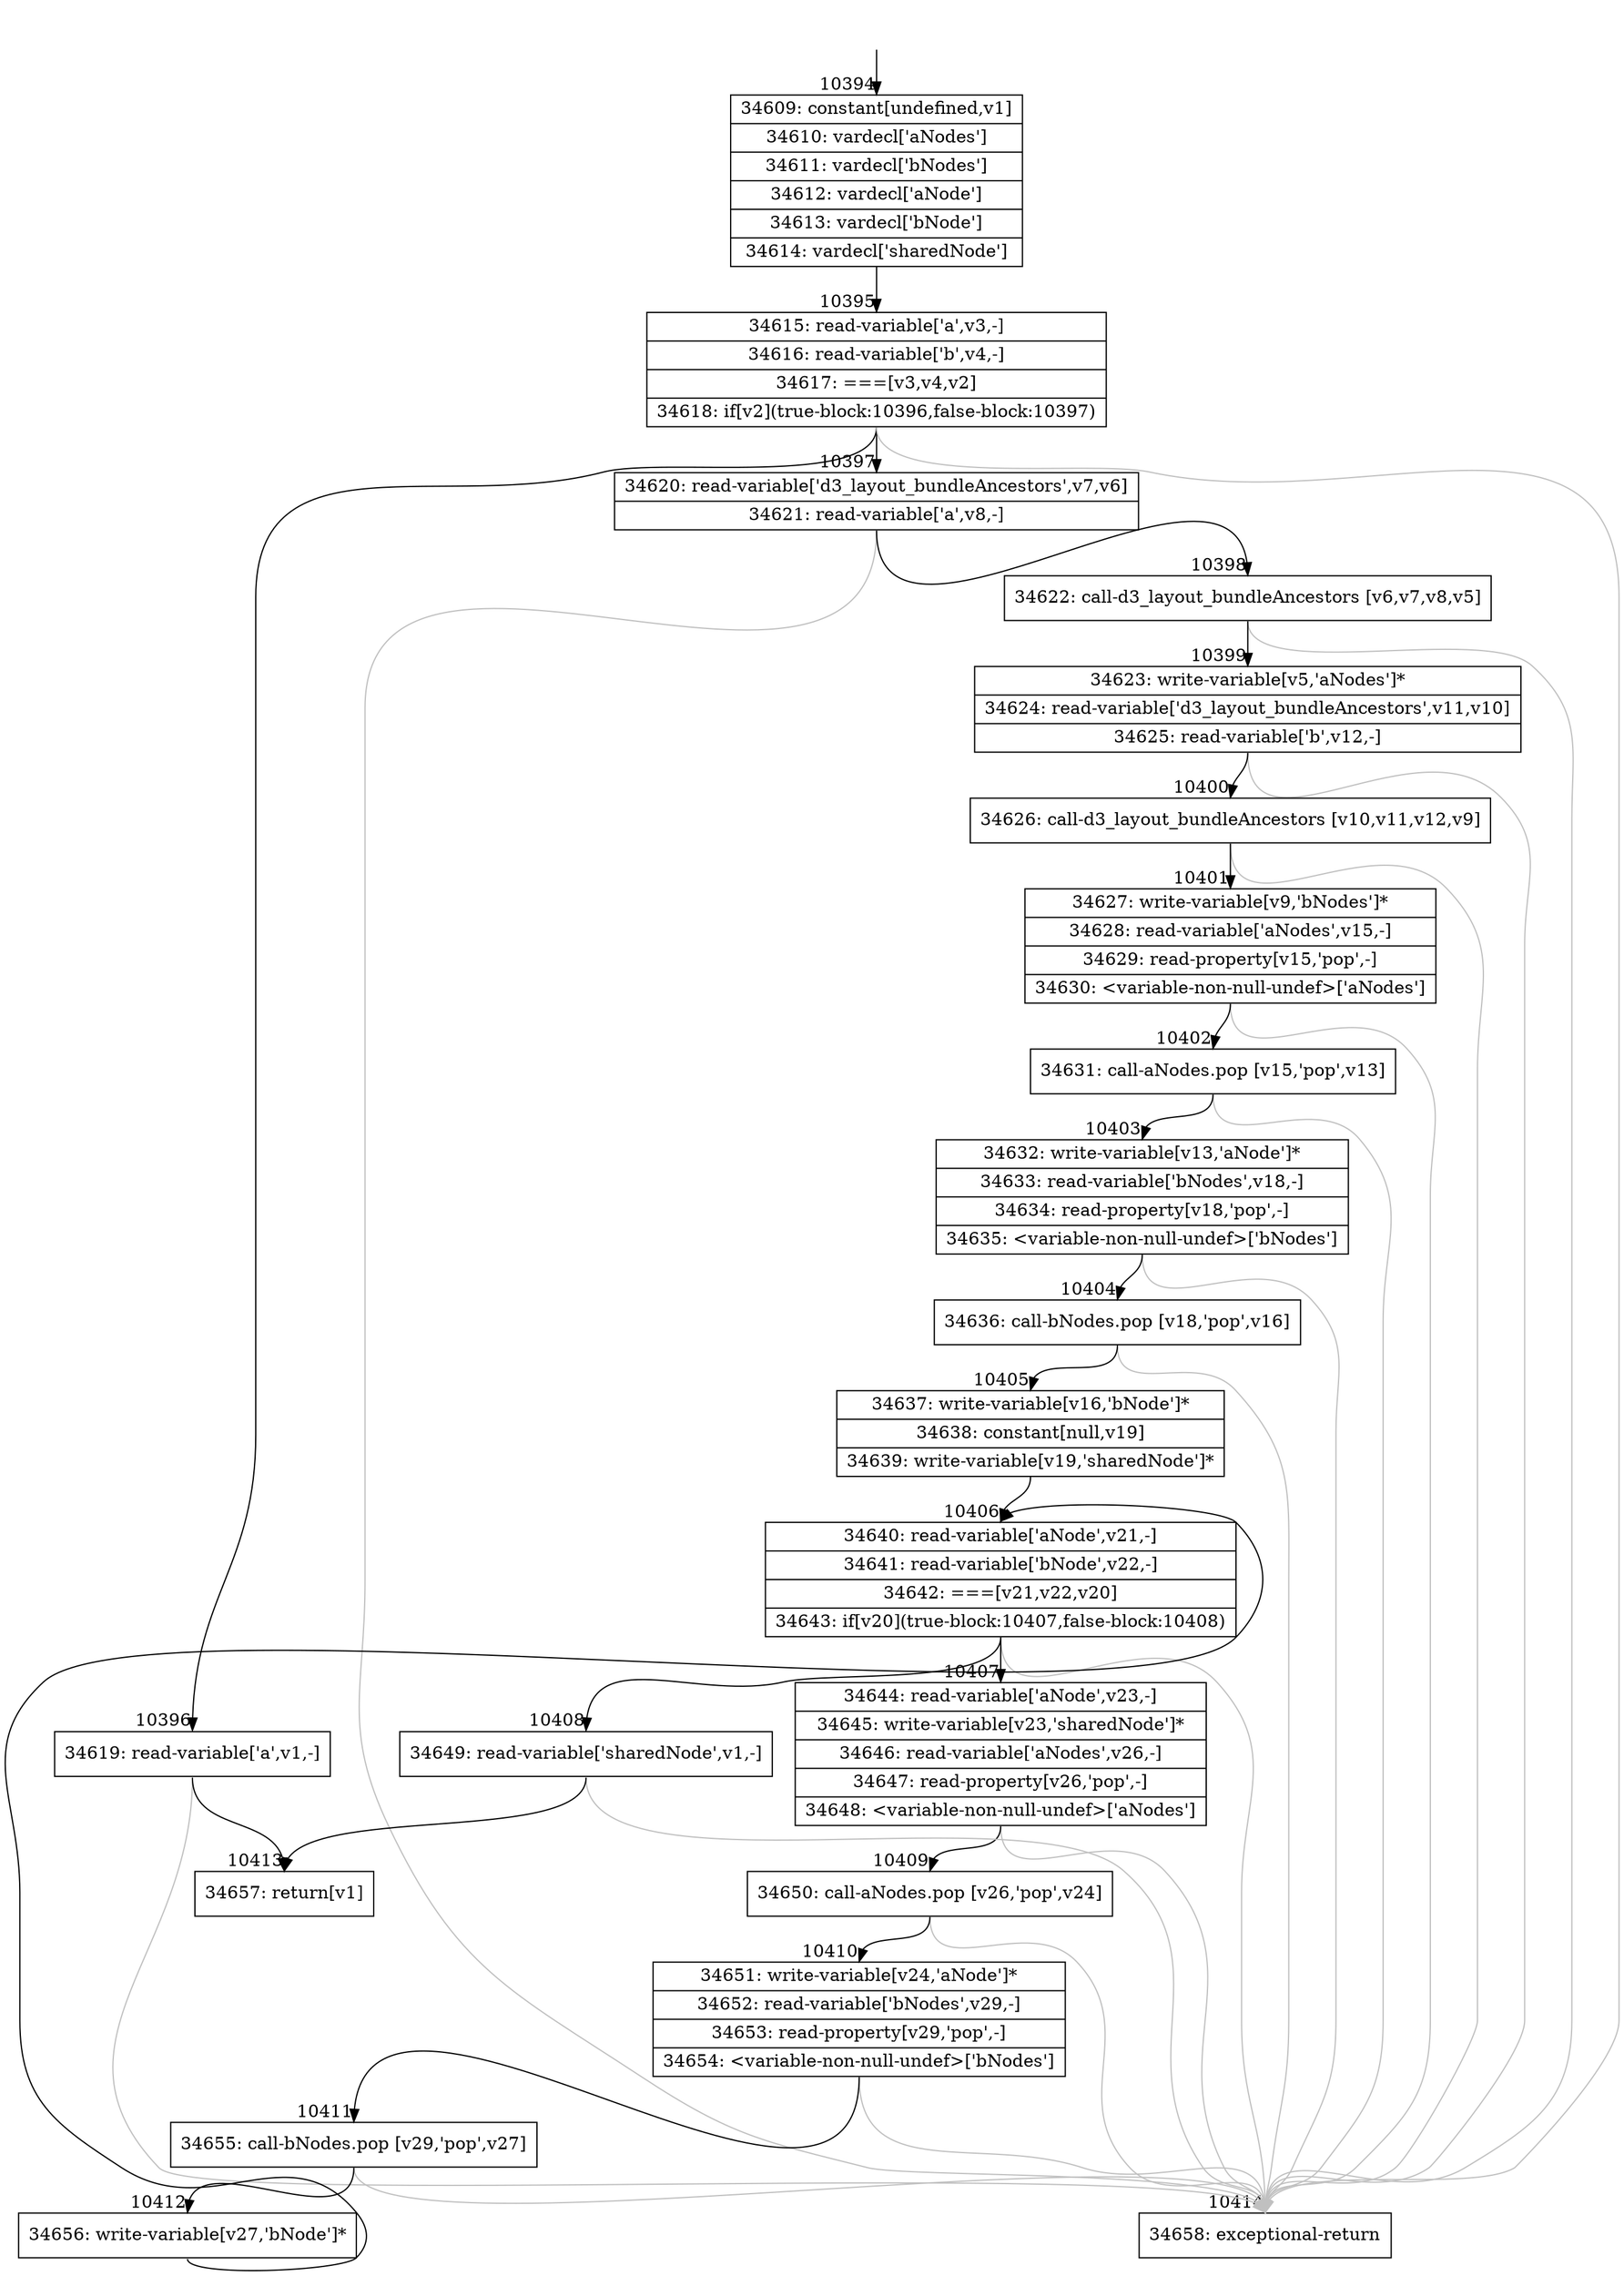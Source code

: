 digraph {
rankdir="TD"
BB_entry954[shape=none,label=""];
BB_entry954 -> BB10394 [tailport=s, headport=n, headlabel="    10394"]
BB10394 [shape=record label="{34609: constant[undefined,v1]|34610: vardecl['aNodes']|34611: vardecl['bNodes']|34612: vardecl['aNode']|34613: vardecl['bNode']|34614: vardecl['sharedNode']}" ] 
BB10394 -> BB10395 [tailport=s, headport=n, headlabel="      10395"]
BB10395 [shape=record label="{34615: read-variable['a',v3,-]|34616: read-variable['b',v4,-]|34617: ===[v3,v4,v2]|34618: if[v2](true-block:10396,false-block:10397)}" ] 
BB10395 -> BB10396 [tailport=s, headport=n, headlabel="      10396"]
BB10395 -> BB10397 [tailport=s, headport=n, headlabel="      10397"]
BB10395 -> BB10414 [tailport=s, headport=n, color=gray, headlabel="      10414"]
BB10396 [shape=record label="{34619: read-variable['a',v1,-]}" ] 
BB10396 -> BB10413 [tailport=s, headport=n, headlabel="      10413"]
BB10396 -> BB10414 [tailport=s, headport=n, color=gray]
BB10397 [shape=record label="{34620: read-variable['d3_layout_bundleAncestors',v7,v6]|34621: read-variable['a',v8,-]}" ] 
BB10397 -> BB10398 [tailport=s, headport=n, headlabel="      10398"]
BB10397 -> BB10414 [tailport=s, headport=n, color=gray]
BB10398 [shape=record label="{34622: call-d3_layout_bundleAncestors [v6,v7,v8,v5]}" ] 
BB10398 -> BB10399 [tailport=s, headport=n, headlabel="      10399"]
BB10398 -> BB10414 [tailport=s, headport=n, color=gray]
BB10399 [shape=record label="{34623: write-variable[v5,'aNodes']*|34624: read-variable['d3_layout_bundleAncestors',v11,v10]|34625: read-variable['b',v12,-]}" ] 
BB10399 -> BB10400 [tailport=s, headport=n, headlabel="      10400"]
BB10399 -> BB10414 [tailport=s, headport=n, color=gray]
BB10400 [shape=record label="{34626: call-d3_layout_bundleAncestors [v10,v11,v12,v9]}" ] 
BB10400 -> BB10401 [tailport=s, headport=n, headlabel="      10401"]
BB10400 -> BB10414 [tailport=s, headport=n, color=gray]
BB10401 [shape=record label="{34627: write-variable[v9,'bNodes']*|34628: read-variable['aNodes',v15,-]|34629: read-property[v15,'pop',-]|34630: \<variable-non-null-undef\>['aNodes']}" ] 
BB10401 -> BB10402 [tailport=s, headport=n, headlabel="      10402"]
BB10401 -> BB10414 [tailport=s, headport=n, color=gray]
BB10402 [shape=record label="{34631: call-aNodes.pop [v15,'pop',v13]}" ] 
BB10402 -> BB10403 [tailport=s, headport=n, headlabel="      10403"]
BB10402 -> BB10414 [tailport=s, headport=n, color=gray]
BB10403 [shape=record label="{34632: write-variable[v13,'aNode']*|34633: read-variable['bNodes',v18,-]|34634: read-property[v18,'pop',-]|34635: \<variable-non-null-undef\>['bNodes']}" ] 
BB10403 -> BB10404 [tailport=s, headport=n, headlabel="      10404"]
BB10403 -> BB10414 [tailport=s, headport=n, color=gray]
BB10404 [shape=record label="{34636: call-bNodes.pop [v18,'pop',v16]}" ] 
BB10404 -> BB10405 [tailport=s, headport=n, headlabel="      10405"]
BB10404 -> BB10414 [tailport=s, headport=n, color=gray]
BB10405 [shape=record label="{34637: write-variable[v16,'bNode']*|34638: constant[null,v19]|34639: write-variable[v19,'sharedNode']*}" ] 
BB10405 -> BB10406 [tailport=s, headport=n, headlabel="      10406"]
BB10406 [shape=record label="{34640: read-variable['aNode',v21,-]|34641: read-variable['bNode',v22,-]|34642: ===[v21,v22,v20]|34643: if[v20](true-block:10407,false-block:10408)}" ] 
BB10406 -> BB10407 [tailport=s, headport=n, headlabel="      10407"]
BB10406 -> BB10408 [tailport=s, headport=n, headlabel="      10408"]
BB10406 -> BB10414 [tailport=s, headport=n, color=gray]
BB10407 [shape=record label="{34644: read-variable['aNode',v23,-]|34645: write-variable[v23,'sharedNode']*|34646: read-variable['aNodes',v26,-]|34647: read-property[v26,'pop',-]|34648: \<variable-non-null-undef\>['aNodes']}" ] 
BB10407 -> BB10409 [tailport=s, headport=n, headlabel="      10409"]
BB10407 -> BB10414 [tailport=s, headport=n, color=gray]
BB10408 [shape=record label="{34649: read-variable['sharedNode',v1,-]}" ] 
BB10408 -> BB10413 [tailport=s, headport=n]
BB10408 -> BB10414 [tailport=s, headport=n, color=gray]
BB10409 [shape=record label="{34650: call-aNodes.pop [v26,'pop',v24]}" ] 
BB10409 -> BB10410 [tailport=s, headport=n, headlabel="      10410"]
BB10409 -> BB10414 [tailport=s, headport=n, color=gray]
BB10410 [shape=record label="{34651: write-variable[v24,'aNode']*|34652: read-variable['bNodes',v29,-]|34653: read-property[v29,'pop',-]|34654: \<variable-non-null-undef\>['bNodes']}" ] 
BB10410 -> BB10411 [tailport=s, headport=n, headlabel="      10411"]
BB10410 -> BB10414 [tailport=s, headport=n, color=gray]
BB10411 [shape=record label="{34655: call-bNodes.pop [v29,'pop',v27]}" ] 
BB10411 -> BB10412 [tailport=s, headport=n, headlabel="      10412"]
BB10411 -> BB10414 [tailport=s, headport=n, color=gray]
BB10412 [shape=record label="{34656: write-variable[v27,'bNode']*}" ] 
BB10412 -> BB10406 [tailport=s, headport=n]
BB10413 [shape=record label="{34657: return[v1]}" ] 
BB10414 [shape=record label="{34658: exceptional-return}" ] 
//#$~ 6092
}
